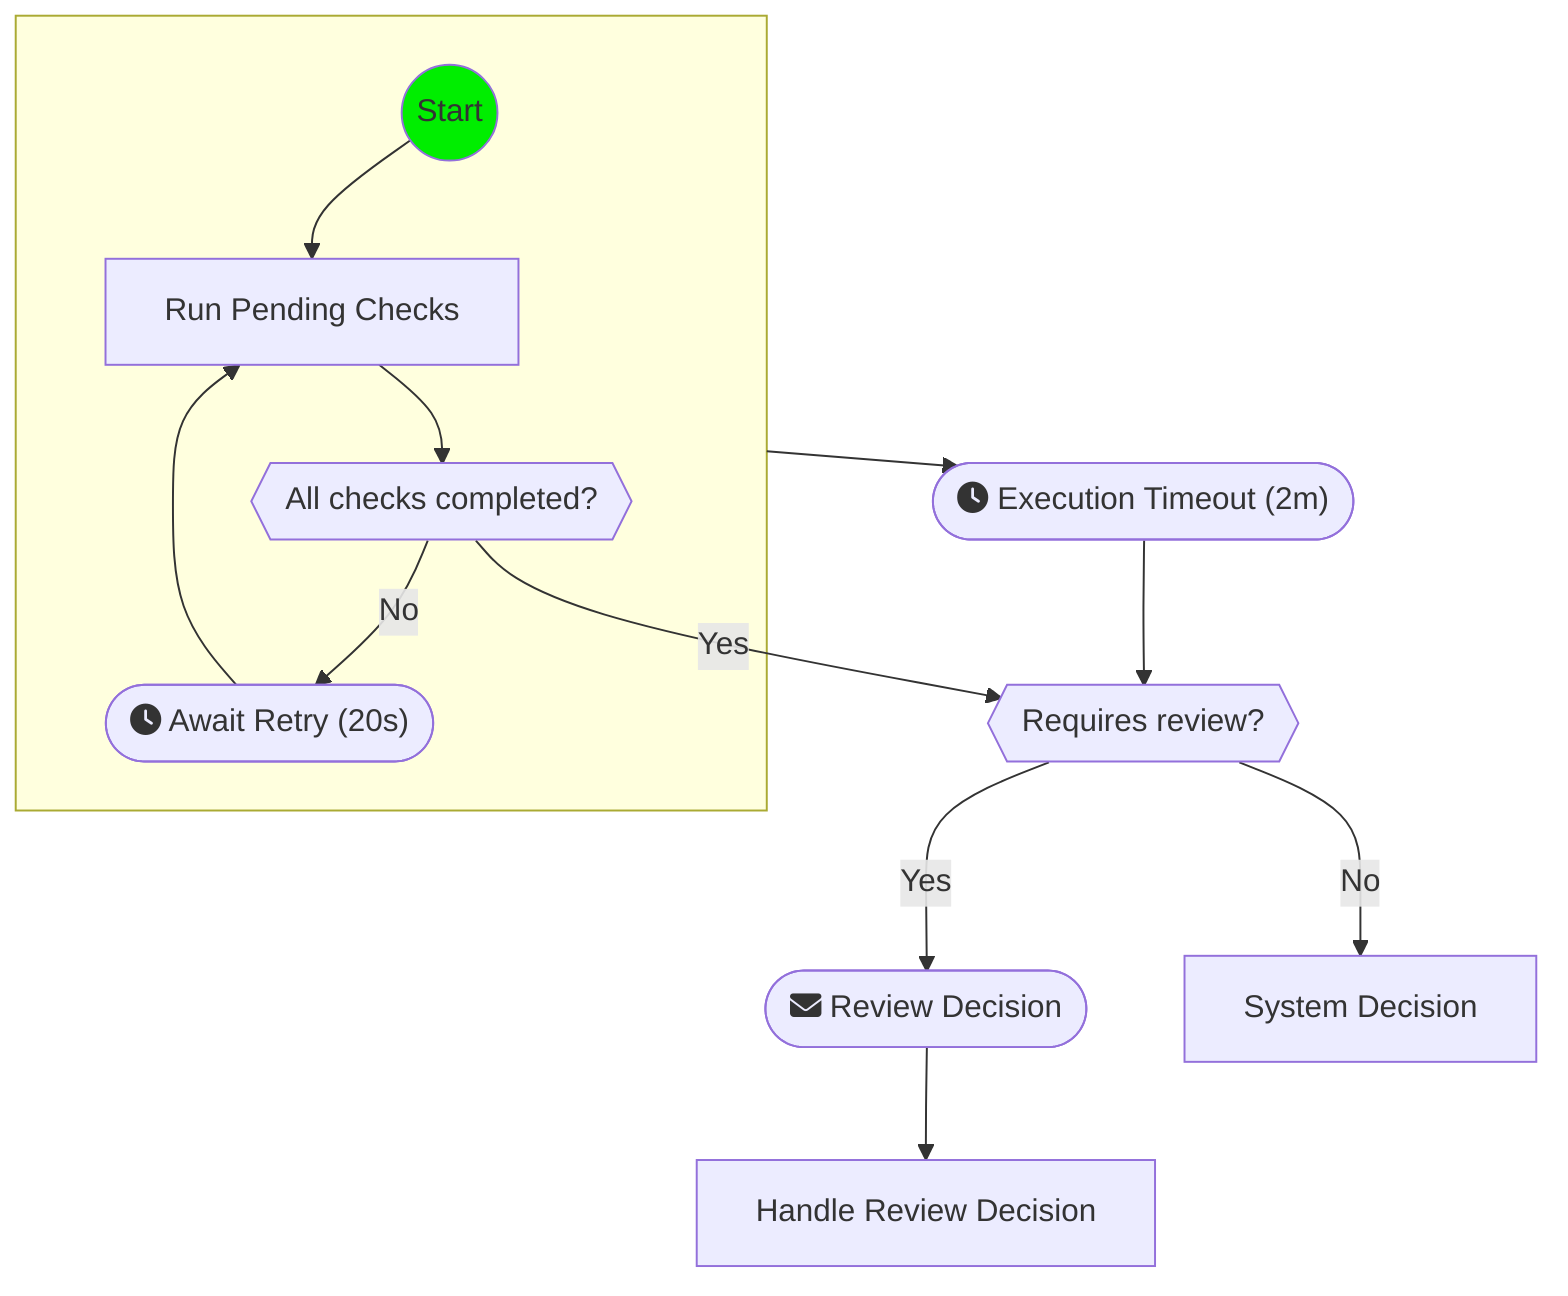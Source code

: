 flowchart TD
node0:::executed@{ shape: circle, label: "Start"}
subgraph node1 [" "]
node2["Run Pending Checks"]
node0 --> node2
node3@{ shape: hex, label: "All checks completed?"}
node2 --> node3
node4@{ shape: stadium, label: "fa:fa-clock Await Retry (20s)"}
node3 -->|"No"| node4
node4 --> node2
end
node7@{ shape: stadium, label: "fa:fa-clock Execution Timeout (2m)"}
node1 --> node7
node8@{ shape: hex, label: "Requires review?"}
node7 --> node8
node3 -->|"Yes"| node8
node9@{ shape: stadium, label: "fa:fa-envelope Review Decision"}
node10["Handle Review Decision"]
node9 --> node10
node8 -->|"Yes"| node9
node11["System Decision"]
node8 -->|"No"| node11
classDef executed fill:#0e0